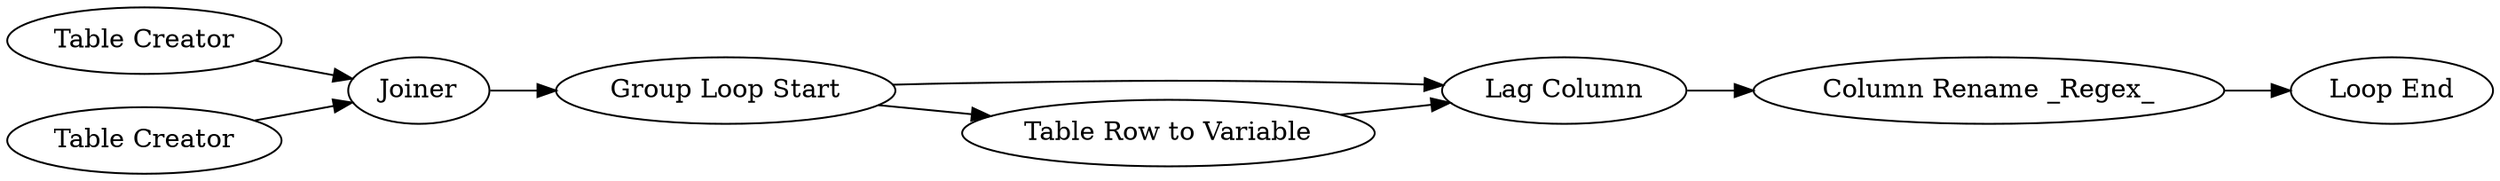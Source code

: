 digraph {
	1 [label="Table Creator"]
	2 [label="Table Creator"]
	3 [label="Group Loop Start"]
	5 [label="Lag Column"]
	6 [label="Loop End"]
	7 [label=Joiner]
	8 [label="Table Row to Variable"]
	9 [label="Column Rename _Regex_"]
	1 -> 7
	2 -> 7
	3 -> 5
	3 -> 8
	5 -> 9
	7 -> 3
	8 -> 5
	9 -> 6
	rankdir=LR
}
